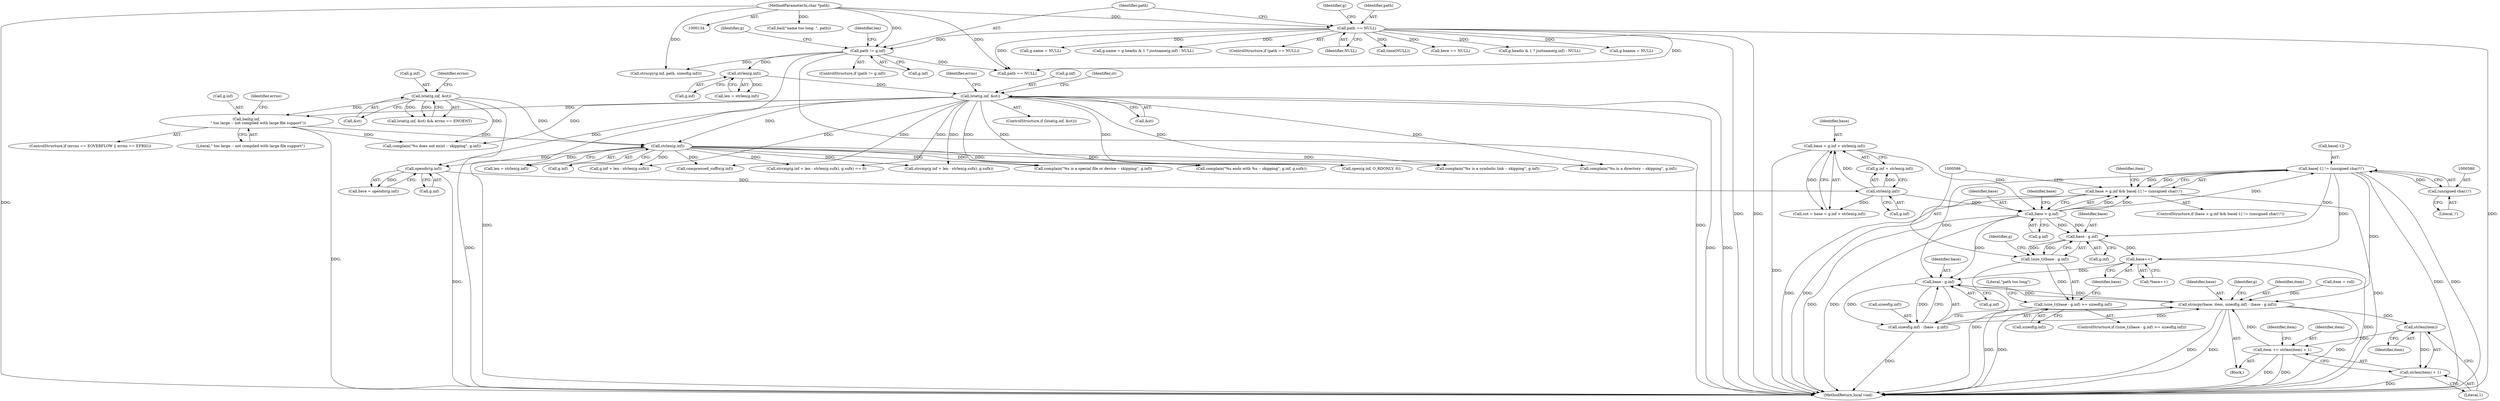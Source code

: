 digraph "0_pigz_fdad1406b3ec809f4954ff7cdf9e99eb18c2458f@array" {
"1000574" [label="(Call,base[-1] != (unsigned char)'/')"];
"1000569" [label="(Call,base > g.inf)"];
"1000557" [label="(Call,base = g.inf + strlen(g.inf))"];
"1000563" [label="(Call,strlen(g.inf))"];
"1000404" [label="(Call,opendir(g.inf))"];
"1000232" [label="(Call,lstat(g.inf, &st))"];
"1000227" [label="(Call,strlen(g.inf))"];
"1000196" [label="(Call,path != g.inf)"];
"1000148" [label="(Call,path == NULL)"];
"1000135" [label="(MethodParameterIn,char *path)"];
"1000304" [label="(Call,strlen(g.inf))"];
"1000281" [label="(Call,bail(g.inf,\n                    \" too large -- not compiled with large file support\"))"];
"1000264" [label="(Call,lstat(g.inf, &st))"];
"1000579" [label="(Call,(unsigned char)'/')"];
"1000568" [label="(Call,base > g.inf && base[-1] != (unsigned char)'/')"];
"1000587" [label="(Call,base - g.inf)"];
"1000585" [label="(Call,(size_t)(base - g.inf))"];
"1000584" [label="(Call,(size_t)(base - g.inf) >= sizeof(g.inf))"];
"1000603" [label="(Call,base++)"];
"1000621" [label="(Call,base - g.inf)"];
"1000613" [label="(Call,strncpy(base, item, sizeof(g.inf) - (base - g.inf)))"];
"1000662" [label="(Call,strlen(item))"];
"1000659" [label="(Call,item += strlen(item) + 1)"];
"1000661" [label="(Call,strlen(item) + 1)"];
"1000616" [label="(Call,sizeof(g.inf) - (base - g.inf))"];
"1000611" [label="(Identifier,item)"];
"1000281" [label="(Call,bail(g.inf,\n                    \" too large -- not compiled with large file support\"))"];
"1000782" [label="(Call,g.headis & 1 ? justname(g.inf) : NULL)"];
"1000222" [label="(Call,bail(\"name too long: \", path))"];
"1000695" [label="(Call,g.inf + len - strlen(g.sufx))"];
"1000273" [label="(ControlStructure,if (errno == EOVERFLOW || errno == EFBIG))"];
"1000622" [label="(Identifier,base)"];
"1000739" [label="(Call,compressed_suffix(g.inf))"];
"1000574" [label="(Call,base[-1] != (unsigned char)'/')"];
"1000693" [label="(Call,strcmp(g.inf + len - strlen(g.sufx), g.sufx) == 0)"];
"1000613" [label="(Call,strncpy(base, item, sizeof(g.inf) - (base - g.inf)))"];
"1000285" [label="(Literal,\" too large -- not compiled with large file support\")"];
"1000302" [label="(Call,len = strlen(g.inf))"];
"1000231" [label="(ControlStructure,if (lstat(g.inf, &st)))"];
"1000585" [label="(Call,(size_t)(base - g.inf))"];
"1000564" [label="(Call,g.inf)"];
"1000202" [label="(Call,strncpy(g.inf, path, sizeof(g.inf)))"];
"1000587" [label="(Call,base - g.inf)"];
"1000569" [label="(Call,base > g.inf)"];
"1000227" [label="(Call,strlen(g.inf))"];
"1000287" [label="(Identifier,errno)"];
"1000271" [label="(Identifier,errno)"];
"1000592" [label="(Call,sizeof(g.inf))"];
"1000606" [label="(Call,item = roll)"];
"1000232" [label="(Call,lstat(g.inf, &st))"];
"1000568" [label="(Call,base > g.inf && base[-1] != (unsigned char)'/')"];
"1000559" [label="(Call,g.inf + strlen(g.inf))"];
"1000304" [label="(Call,strlen(g.inf))"];
"1000662" [label="(Call,strlen(item))"];
"1000576" [label="(Identifier,base)"];
"1000563" [label="(Call,strlen(g.inf))"];
"1000811" [label="(Call,g.hname = NULL)"];
"1000282" [label="(Call,g.inf)"];
"1000263" [label="(Call,lstat(g.inf, &st) && errno == ENOENT)"];
"1000664" [label="(Literal,1)"];
"1000603" [label="(Call,base++)"];
"1000597" [label="(Literal,\"path too long\")"];
"1000579" [label="(Call,(unsigned char)'/')"];
"1000404" [label="(Call,opendir(g.inf))"];
"1000333" [label="(Call,complain(\"%s is a special file or device -- skipping\", g.inf))"];
"1000960" [label="(Call,path == NULL)"];
"1000710" [label="(Call,complain(\"%s ends with %s -- skipping\", g.inf, g.sufx))"];
"1001438" [label="(MethodReturn,local void)"];
"1000555" [label="(Call,cut = base = g.inf + strlen(g.inf))"];
"1000162" [label="(Call,g.name = NULL)"];
"1000135" [label="(MethodParameterIn,char *path)"];
"1000204" [label="(Identifier,g)"];
"1000778" [label="(Call,g.name = g.headis & 1 ? justname(g.inf) : NULL)"];
"1000659" [label="(Call,item += strlen(item) + 1)"];
"1000570" [label="(Identifier,base)"];
"1000660" [label="(Identifier,item)"];
"1000661" [label="(Call,strlen(item) + 1)"];
"1000147" [label="(ControlStructure,if (path == NULL))"];
"1000149" [label="(Identifier,path)"];
"1000242" [label="(Identifier,errno)"];
"1000233" [label="(Call,g.inf)"];
"1000402" [label="(Call,here = opendir(g.inf))"];
"1000583" [label="(ControlStructure,if ((size_t)(base - g.inf) >= sizeof(g.inf)))"];
"1000571" [label="(Call,g.inf)"];
"1000614" [label="(Identifier,base)"];
"1000584" [label="(Call,(size_t)(base - g.inf) >= sizeof(g.inf))"];
"1000588" [label="(Identifier,base)"];
"1000604" [label="(Identifier,base)"];
"1000617" [label="(Call,sizeof(g.inf))"];
"1000616" [label="(Call,sizeof(g.inf) - (base - g.inf))"];
"1000226" [label="(Identifier,len)"];
"1000581" [label="(Literal,'/')"];
"1000236" [label="(Call,&st)"];
"1000264" [label="(Call,lstat(g.inf, &st))"];
"1000607" [label="(Identifier,item)"];
"1000602" [label="(Call,*base++)"];
"1000150" [label="(Identifier,NULL)"];
"1000612" [label="(Block,)"];
"1000305" [label="(Call,g.inf)"];
"1000761" [label="(Call,open(g.inf, O_RDONLY, 0))"];
"1000268" [label="(Call,&st)"];
"1000296" [label="(Call,complain(\"%s does not exist -- skipping\", g.inf))"];
"1000265" [label="(Call,g.inf)"];
"1000197" [label="(Identifier,path)"];
"1000313" [label="(Identifier,st)"];
"1000358" [label="(Call,complain(\"%s is a symbolic link -- skipping\", g.inf))"];
"1000621" [label="(Call,base - g.inf)"];
"1000623" [label="(Call,g.inf)"];
"1000575" [label="(Call,base[-1])"];
"1000148" [label="(Call,path == NULL)"];
"1000629" [label="(Identifier,g)"];
"1000378" [label="(Call,complain(\"%s is a directory -- skipping\", g.inf))"];
"1000184" [label="(Call,time(NULL))"];
"1000589" [label="(Call,g.inf)"];
"1000694" [label="(Call,strcmp(g.inf + len - strlen(g.sufx), g.sufx))"];
"1000228" [label="(Call,g.inf)"];
"1000196" [label="(Call,path != g.inf)"];
"1000557" [label="(Call,base = g.inf + strlen(g.inf))"];
"1000558" [label="(Identifier,base)"];
"1000225" [label="(Call,len = strlen(g.inf))"];
"1000663" [label="(Identifier,item)"];
"1000615" [label="(Identifier,item)"];
"1000594" [label="(Identifier,g)"];
"1000409" [label="(Call,here == NULL)"];
"1000195" [label="(ControlStructure,if (path != g.inf))"];
"1000405" [label="(Call,g.inf)"];
"1000198" [label="(Call,g.inf)"];
"1000154" [label="(Identifier,g)"];
"1000567" [label="(ControlStructure,if (base > g.inf && base[-1] != (unsigned char)'/'))"];
"1000574" -> "1000568"  [label="AST: "];
"1000574" -> "1000579"  [label="CFG: "];
"1000575" -> "1000574"  [label="AST: "];
"1000579" -> "1000574"  [label="AST: "];
"1000568" -> "1000574"  [label="CFG: "];
"1000574" -> "1001438"  [label="DDG: "];
"1000574" -> "1001438"  [label="DDG: "];
"1000574" -> "1000568"  [label="DDG: "];
"1000574" -> "1000568"  [label="DDG: "];
"1000569" -> "1000574"  [label="DDG: "];
"1000579" -> "1000574"  [label="DDG: "];
"1000574" -> "1000587"  [label="DDG: "];
"1000574" -> "1000603"  [label="DDG: "];
"1000574" -> "1000613"  [label="DDG: "];
"1000574" -> "1000621"  [label="DDG: "];
"1000569" -> "1000568"  [label="AST: "];
"1000569" -> "1000571"  [label="CFG: "];
"1000570" -> "1000569"  [label="AST: "];
"1000571" -> "1000569"  [label="AST: "];
"1000576" -> "1000569"  [label="CFG: "];
"1000568" -> "1000569"  [label="CFG: "];
"1000569" -> "1001438"  [label="DDG: "];
"1000569" -> "1001438"  [label="DDG: "];
"1000569" -> "1000568"  [label="DDG: "];
"1000569" -> "1000568"  [label="DDG: "];
"1000557" -> "1000569"  [label="DDG: "];
"1000563" -> "1000569"  [label="DDG: "];
"1000569" -> "1000587"  [label="DDG: "];
"1000569" -> "1000587"  [label="DDG: "];
"1000569" -> "1000621"  [label="DDG: "];
"1000557" -> "1000555"  [label="AST: "];
"1000557" -> "1000559"  [label="CFG: "];
"1000558" -> "1000557"  [label="AST: "];
"1000559" -> "1000557"  [label="AST: "];
"1000555" -> "1000557"  [label="CFG: "];
"1000557" -> "1001438"  [label="DDG: "];
"1000557" -> "1000555"  [label="DDG: "];
"1000563" -> "1000557"  [label="DDG: "];
"1000563" -> "1000559"  [label="AST: "];
"1000563" -> "1000564"  [label="CFG: "];
"1000564" -> "1000563"  [label="AST: "];
"1000559" -> "1000563"  [label="CFG: "];
"1000563" -> "1000555"  [label="DDG: "];
"1000563" -> "1000559"  [label="DDG: "];
"1000404" -> "1000563"  [label="DDG: "];
"1000404" -> "1000402"  [label="AST: "];
"1000404" -> "1000405"  [label="CFG: "];
"1000405" -> "1000404"  [label="AST: "];
"1000402" -> "1000404"  [label="CFG: "];
"1000404" -> "1001438"  [label="DDG: "];
"1000404" -> "1000402"  [label="DDG: "];
"1000232" -> "1000404"  [label="DDG: "];
"1000304" -> "1000404"  [label="DDG: "];
"1000232" -> "1000231"  [label="AST: "];
"1000232" -> "1000236"  [label="CFG: "];
"1000233" -> "1000232"  [label="AST: "];
"1000236" -> "1000232"  [label="AST: "];
"1000242" -> "1000232"  [label="CFG: "];
"1000313" -> "1000232"  [label="CFG: "];
"1000232" -> "1001438"  [label="DDG: "];
"1000232" -> "1001438"  [label="DDG: "];
"1000227" -> "1000232"  [label="DDG: "];
"1000232" -> "1000281"  [label="DDG: "];
"1000232" -> "1000296"  [label="DDG: "];
"1000232" -> "1000304"  [label="DDG: "];
"1000232" -> "1000333"  [label="DDG: "];
"1000232" -> "1000358"  [label="DDG: "];
"1000232" -> "1000378"  [label="DDG: "];
"1000232" -> "1000693"  [label="DDG: "];
"1000232" -> "1000694"  [label="DDG: "];
"1000232" -> "1000695"  [label="DDG: "];
"1000232" -> "1000710"  [label="DDG: "];
"1000232" -> "1000739"  [label="DDG: "];
"1000232" -> "1000761"  [label="DDG: "];
"1000227" -> "1000225"  [label="AST: "];
"1000227" -> "1000228"  [label="CFG: "];
"1000228" -> "1000227"  [label="AST: "];
"1000225" -> "1000227"  [label="CFG: "];
"1000227" -> "1000225"  [label="DDG: "];
"1000196" -> "1000227"  [label="DDG: "];
"1000196" -> "1000195"  [label="AST: "];
"1000196" -> "1000198"  [label="CFG: "];
"1000197" -> "1000196"  [label="AST: "];
"1000198" -> "1000196"  [label="AST: "];
"1000204" -> "1000196"  [label="CFG: "];
"1000226" -> "1000196"  [label="CFG: "];
"1000196" -> "1001438"  [label="DDG: "];
"1000196" -> "1001438"  [label="DDG: "];
"1000148" -> "1000196"  [label="DDG: "];
"1000135" -> "1000196"  [label="DDG: "];
"1000196" -> "1000202"  [label="DDG: "];
"1000196" -> "1000960"  [label="DDG: "];
"1000148" -> "1000147"  [label="AST: "];
"1000148" -> "1000150"  [label="CFG: "];
"1000149" -> "1000148"  [label="AST: "];
"1000150" -> "1000148"  [label="AST: "];
"1000154" -> "1000148"  [label="CFG: "];
"1000197" -> "1000148"  [label="CFG: "];
"1000148" -> "1001438"  [label="DDG: "];
"1000148" -> "1001438"  [label="DDG: "];
"1000148" -> "1001438"  [label="DDG: "];
"1000135" -> "1000148"  [label="DDG: "];
"1000148" -> "1000162"  [label="DDG: "];
"1000148" -> "1000184"  [label="DDG: "];
"1000148" -> "1000409"  [label="DDG: "];
"1000148" -> "1000778"  [label="DDG: "];
"1000148" -> "1000782"  [label="DDG: "];
"1000148" -> "1000811"  [label="DDG: "];
"1000148" -> "1000960"  [label="DDG: "];
"1000148" -> "1000960"  [label="DDG: "];
"1000135" -> "1000134"  [label="AST: "];
"1000135" -> "1001438"  [label="DDG: "];
"1000135" -> "1000202"  [label="DDG: "];
"1000135" -> "1000222"  [label="DDG: "];
"1000135" -> "1000960"  [label="DDG: "];
"1000304" -> "1000302"  [label="AST: "];
"1000304" -> "1000305"  [label="CFG: "];
"1000305" -> "1000304"  [label="AST: "];
"1000302" -> "1000304"  [label="CFG: "];
"1000304" -> "1000302"  [label="DDG: "];
"1000281" -> "1000304"  [label="DDG: "];
"1000264" -> "1000304"  [label="DDG: "];
"1000304" -> "1000333"  [label="DDG: "];
"1000304" -> "1000358"  [label="DDG: "];
"1000304" -> "1000378"  [label="DDG: "];
"1000304" -> "1000693"  [label="DDG: "];
"1000304" -> "1000694"  [label="DDG: "];
"1000304" -> "1000695"  [label="DDG: "];
"1000304" -> "1000710"  [label="DDG: "];
"1000304" -> "1000739"  [label="DDG: "];
"1000304" -> "1000761"  [label="DDG: "];
"1000281" -> "1000273"  [label="AST: "];
"1000281" -> "1000285"  [label="CFG: "];
"1000282" -> "1000281"  [label="AST: "];
"1000285" -> "1000281"  [label="AST: "];
"1000287" -> "1000281"  [label="CFG: "];
"1000281" -> "1001438"  [label="DDG: "];
"1000264" -> "1000281"  [label="DDG: "];
"1000281" -> "1000296"  [label="DDG: "];
"1000264" -> "1000263"  [label="AST: "];
"1000264" -> "1000268"  [label="CFG: "];
"1000265" -> "1000264"  [label="AST: "];
"1000268" -> "1000264"  [label="AST: "];
"1000271" -> "1000264"  [label="CFG: "];
"1000263" -> "1000264"  [label="CFG: "];
"1000264" -> "1001438"  [label="DDG: "];
"1000264" -> "1000263"  [label="DDG: "];
"1000264" -> "1000263"  [label="DDG: "];
"1000264" -> "1000296"  [label="DDG: "];
"1000579" -> "1000581"  [label="CFG: "];
"1000580" -> "1000579"  [label="AST: "];
"1000581" -> "1000579"  [label="AST: "];
"1000568" -> "1000567"  [label="AST: "];
"1000586" -> "1000568"  [label="CFG: "];
"1000607" -> "1000568"  [label="CFG: "];
"1000568" -> "1001438"  [label="DDG: "];
"1000568" -> "1001438"  [label="DDG: "];
"1000568" -> "1001438"  [label="DDG: "];
"1000587" -> "1000585"  [label="AST: "];
"1000587" -> "1000589"  [label="CFG: "];
"1000588" -> "1000587"  [label="AST: "];
"1000589" -> "1000587"  [label="AST: "];
"1000585" -> "1000587"  [label="CFG: "];
"1000587" -> "1000585"  [label="DDG: "];
"1000587" -> "1000585"  [label="DDG: "];
"1000587" -> "1000603"  [label="DDG: "];
"1000585" -> "1000584"  [label="AST: "];
"1000586" -> "1000585"  [label="AST: "];
"1000594" -> "1000585"  [label="CFG: "];
"1000585" -> "1001438"  [label="DDG: "];
"1000585" -> "1000584"  [label="DDG: "];
"1000584" -> "1000583"  [label="AST: "];
"1000584" -> "1000592"  [label="CFG: "];
"1000592" -> "1000584"  [label="AST: "];
"1000597" -> "1000584"  [label="CFG: "];
"1000604" -> "1000584"  [label="CFG: "];
"1000584" -> "1001438"  [label="DDG: "];
"1000584" -> "1001438"  [label="DDG: "];
"1000603" -> "1000602"  [label="AST: "];
"1000603" -> "1000604"  [label="CFG: "];
"1000604" -> "1000603"  [label="AST: "];
"1000602" -> "1000603"  [label="CFG: "];
"1000603" -> "1001438"  [label="DDG: "];
"1000603" -> "1000621"  [label="DDG: "];
"1000621" -> "1000616"  [label="AST: "];
"1000621" -> "1000623"  [label="CFG: "];
"1000622" -> "1000621"  [label="AST: "];
"1000623" -> "1000621"  [label="AST: "];
"1000616" -> "1000621"  [label="CFG: "];
"1000621" -> "1000613"  [label="DDG: "];
"1000621" -> "1000616"  [label="DDG: "];
"1000621" -> "1000616"  [label="DDG: "];
"1000613" -> "1000621"  [label="DDG: "];
"1000613" -> "1000612"  [label="AST: "];
"1000613" -> "1000616"  [label="CFG: "];
"1000614" -> "1000613"  [label="AST: "];
"1000615" -> "1000613"  [label="AST: "];
"1000616" -> "1000613"  [label="AST: "];
"1000629" -> "1000613"  [label="CFG: "];
"1000613" -> "1001438"  [label="DDG: "];
"1000613" -> "1001438"  [label="DDG: "];
"1000613" -> "1001438"  [label="DDG: "];
"1000606" -> "1000613"  [label="DDG: "];
"1000659" -> "1000613"  [label="DDG: "];
"1000616" -> "1000613"  [label="DDG: "];
"1000613" -> "1000662"  [label="DDG: "];
"1000662" -> "1000661"  [label="AST: "];
"1000662" -> "1000663"  [label="CFG: "];
"1000663" -> "1000662"  [label="AST: "];
"1000664" -> "1000662"  [label="CFG: "];
"1000662" -> "1000659"  [label="DDG: "];
"1000662" -> "1000661"  [label="DDG: "];
"1000659" -> "1000612"  [label="AST: "];
"1000659" -> "1000661"  [label="CFG: "];
"1000660" -> "1000659"  [label="AST: "];
"1000661" -> "1000659"  [label="AST: "];
"1000611" -> "1000659"  [label="CFG: "];
"1000659" -> "1001438"  [label="DDG: "];
"1000659" -> "1001438"  [label="DDG: "];
"1000661" -> "1000664"  [label="CFG: "];
"1000664" -> "1000661"  [label="AST: "];
"1000661" -> "1001438"  [label="DDG: "];
"1000617" -> "1000616"  [label="AST: "];
"1000616" -> "1001438"  [label="DDG: "];
}
